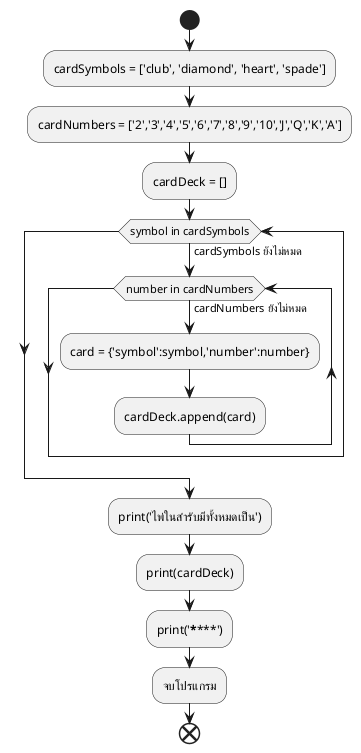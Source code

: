 @startuml
start
:cardSymbols = ['club', 'diamond', 'heart', 'spade'];
:cardNumbers = ['2','3','4','5','6','7','8','9','10','J','Q','K','A'];
:cardDeck = [];
while (symbol in cardSymbols) is (cardSymbols ยังไม่หมด)
    while (number in cardNumbers) is (cardNumbers ยังไม่หมด)
        :card = {'symbol':symbol,'number':number};
        :cardDeck.append(card);
    endwhile
endwhile
:print('ไพ่ในสำรับมีทั้งหมดเป็น');
:print(cardDeck);
:print('********');
:จบโปรแกรม;
end
@enduml